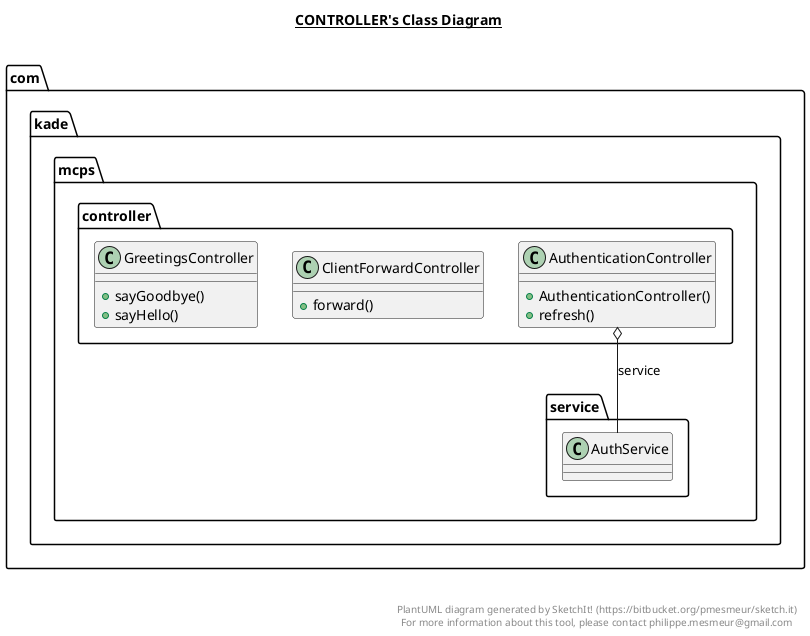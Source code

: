 @startuml

title __CONTROLLER's Class Diagram__\n

  namespace com.kade.mcps {
    namespace controller {
      class com.kade.mcps.controller.AuthenticationController {
          + AuthenticationController()
          + refresh()
      }
    }
  }
  

  namespace com.kade.mcps {
    namespace controller {
      class com.kade.mcps.controller.ClientForwardController {
          + forward()
      }
    }
  }
  

  namespace com.kade.mcps {
    namespace controller {
      class com.kade.mcps.controller.GreetingsController {
          + sayGoodbye()
          + sayHello()
      }
    }
  }
  

  com.kade.mcps.controller.AuthenticationController o-- com.kade.mcps.service.AuthService : service


right footer


PlantUML diagram generated by SketchIt! (https://bitbucket.org/pmesmeur/sketch.it)
For more information about this tool, please contact philippe.mesmeur@gmail.com
endfooter

@enduml
